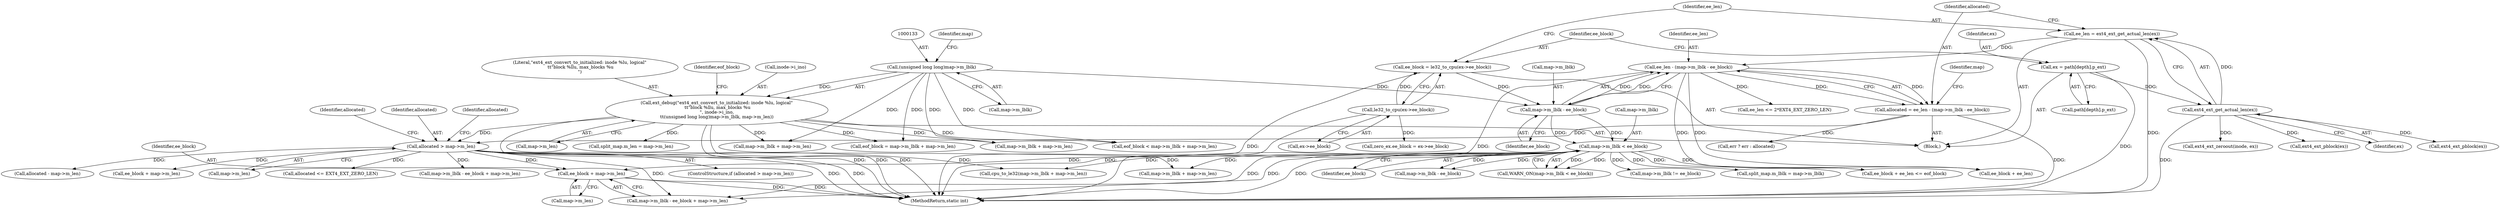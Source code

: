 digraph "0_linux_667eff35a1f56fa74ce98a0c7c29a40adc1ba4e3@pointer" {
"1000361" [label="(Call,ee_block + map->m_len)"];
"1000209" [label="(Call,map->m_lblk < ee_block)"];
"1000203" [label="(Call,map->m_lblk - ee_block)"];
"1000132" [label="(Call,(unsigned long long)map->m_lblk)"];
"1000189" [label="(Call,ee_block = le32_to_cpu(ex->ee_block))"];
"1000191" [label="(Call,le32_to_cpu(ex->ee_block))"];
"1000284" [label="(Call,allocated > map->m_len)"];
"1000199" [label="(Call,allocated = ee_len - (map->m_lblk - ee_block))"];
"1000201" [label="(Call,ee_len - (map->m_lblk - ee_block))"];
"1000195" [label="(Call,ee_len = ext4_ext_get_actual_len(ex))"];
"1000197" [label="(Call,ext4_ext_get_actual_len(ex))"];
"1000182" [label="(Call,ex = path[depth].p_ext)"];
"1000127" [label="(Call,ext_debug(\"ext4_ext_convert_to_initialized: inode %lu, logical\"\n \t\t\"block %llu, max_blocks %u\n\", inode->i_ino,\n\t\t(unsigned long long)map->m_lblk, map->m_len))"];
"1000325" [label="(Call,ext4_ext_pblock(ex))"];
"1000201" [label="(Call,ee_len - (map->m_lblk - ee_block))"];
"1000169" [label="(Call,eof_block = map->m_lblk + map->m_len)"];
"1000134" [label="(Call,map->m_lblk)"];
"1000362" [label="(Identifier,ee_block)"];
"1000160" [label="(Call,eof_block < map->m_lblk + map->m_len)"];
"1000286" [label="(Call,map->m_len)"];
"1000292" [label="(Call,allocated <= EXT4_EXT_ZERO_LEN)"];
"1000411" [label="(Call,map->m_lblk - ee_block + map->m_len)"];
"1000184" [label="(Call,path[depth].p_ext)"];
"1000137" [label="(Call,map->m_len)"];
"1000213" [label="(Identifier,ee_block)"];
"1000217" [label="(Call,ee_block + ee_len <= eof_block)"];
"1000226" [label="(Call,ee_len <= 2*EXT4_EXT_ZERO_LEN)"];
"1000303" [label="(Call,cpu_to_le32(map->m_lblk + map->m_len))"];
"1000304" [label="(Call,map->m_lblk + map->m_len)"];
"1000285" [label="(Identifier,allocated)"];
"1000283" [label="(ControlStructure,if (allocated > map->m_len))"];
"1000316" [label="(Call,allocated - map->m_len)"];
"1000204" [label="(Call,map->m_lblk)"];
"1000449" [label="(Call,err ? err : allocated)"];
"1000431" [label="(Identifier,allocated)"];
"1000132" [label="(Call,(unsigned long long)map->m_lblk)"];
"1000199" [label="(Call,allocated = ee_len - (map->m_lblk - ee_block))"];
"1000357" [label="(Call,map->m_lblk - ee_block + map->m_len)"];
"1000127" [label="(Call,ext_debug(\"ext4_ext_convert_to_initialized: inode %lu, logical\"\n \t\t\"block %llu, max_blocks %u\n\", inode->i_ino,\n\t\t(unsigned long long)map->m_lblk, map->m_len))"];
"1000196" [label="(Identifier,ee_len)"];
"1000189" [label="(Call,ee_block = le32_to_cpu(ex->ee_block))"];
"1000191" [label="(Call,le32_to_cpu(ex->ee_block))"];
"1000415" [label="(Call,ee_block + map->m_len)"];
"1000209" [label="(Call,map->m_lblk < ee_block)"];
"1000276" [label="(Call,split_map.m_len = map->m_len)"];
"1000200" [label="(Identifier,allocated)"];
"1000195" [label="(Call,ee_len = ext4_ext_get_actual_len(ex))"];
"1000198" [label="(Identifier,ex)"];
"1000361" [label="(Call,ee_block + map->m_len)"];
"1000207" [label="(Identifier,ee_block)"];
"1000327" [label="(Call,map->m_lblk - ee_block)"];
"1000110" [label="(Block,)"];
"1000237" [label="(Call,ext4_ext_zeroout(inode, ex))"];
"1000293" [label="(Identifier,allocated)"];
"1000203" [label="(Call,map->m_lblk - ee_block)"];
"1000128" [label="(Literal,\"ext4_ext_convert_to_initialized: inode %lu, logical\"\n \t\t\"block %llu, max_blocks %u\n\")"];
"1000208" [label="(Call,WARN_ON(map->m_lblk < ee_block))"];
"1000192" [label="(Call,ex->ee_block)"];
"1000372" [label="(Call,map->m_lblk != ee_block)"];
"1000141" [label="(Identifier,eof_block)"];
"1000363" [label="(Call,map->m_len)"];
"1000197" [label="(Call,ext4_ext_get_actual_len(ex))"];
"1000182" [label="(Call,ex = path[depth].p_ext)"];
"1000202" [label="(Identifier,ee_len)"];
"1000171" [label="(Call,map->m_lblk + map->m_len)"];
"1000218" [label="(Call,ee_block + ee_len)"];
"1000190" [label="(Identifier,ee_block)"];
"1000378" [label="(Call,zero_ex.ee_block = ex->ee_block)"];
"1000398" [label="(Call,ext4_ext_pblock(ex))"];
"1000162" [label="(Call,map->m_lblk + map->m_len)"];
"1000183" [label="(Identifier,ex)"];
"1000129" [label="(Call,inode->i_ino)"];
"1000210" [label="(Call,map->m_lblk)"];
"1000269" [label="(Call,split_map.m_lblk = map->m_lblk)"];
"1000138" [label="(Identifier,map)"];
"1000284" [label="(Call,allocated > map->m_len)"];
"1000211" [label="(Identifier,map)"];
"1000453" [label="(MethodReturn,static int)"];
"1000361" -> "1000357"  [label="AST: "];
"1000361" -> "1000363"  [label="CFG: "];
"1000362" -> "1000361"  [label="AST: "];
"1000363" -> "1000361"  [label="AST: "];
"1000357" -> "1000361"  [label="CFG: "];
"1000361" -> "1000453"  [label="DDG: "];
"1000361" -> "1000453"  [label="DDG: "];
"1000209" -> "1000361"  [label="DDG: "];
"1000284" -> "1000361"  [label="DDG: "];
"1000209" -> "1000208"  [label="AST: "];
"1000209" -> "1000213"  [label="CFG: "];
"1000210" -> "1000209"  [label="AST: "];
"1000213" -> "1000209"  [label="AST: "];
"1000208" -> "1000209"  [label="CFG: "];
"1000209" -> "1000453"  [label="DDG: "];
"1000209" -> "1000208"  [label="DDG: "];
"1000209" -> "1000208"  [label="DDG: "];
"1000203" -> "1000209"  [label="DDG: "];
"1000203" -> "1000209"  [label="DDG: "];
"1000209" -> "1000217"  [label="DDG: "];
"1000209" -> "1000218"  [label="DDG: "];
"1000209" -> "1000269"  [label="DDG: "];
"1000209" -> "1000303"  [label="DDG: "];
"1000209" -> "1000304"  [label="DDG: "];
"1000209" -> "1000327"  [label="DDG: "];
"1000209" -> "1000327"  [label="DDG: "];
"1000209" -> "1000357"  [label="DDG: "];
"1000209" -> "1000357"  [label="DDG: "];
"1000209" -> "1000372"  [label="DDG: "];
"1000203" -> "1000201"  [label="AST: "];
"1000203" -> "1000207"  [label="CFG: "];
"1000204" -> "1000203"  [label="AST: "];
"1000207" -> "1000203"  [label="AST: "];
"1000201" -> "1000203"  [label="CFG: "];
"1000203" -> "1000201"  [label="DDG: "];
"1000203" -> "1000201"  [label="DDG: "];
"1000132" -> "1000203"  [label="DDG: "];
"1000189" -> "1000203"  [label="DDG: "];
"1000132" -> "1000127"  [label="AST: "];
"1000132" -> "1000134"  [label="CFG: "];
"1000133" -> "1000132"  [label="AST: "];
"1000134" -> "1000132"  [label="AST: "];
"1000138" -> "1000132"  [label="CFG: "];
"1000132" -> "1000127"  [label="DDG: "];
"1000132" -> "1000160"  [label="DDG: "];
"1000132" -> "1000162"  [label="DDG: "];
"1000132" -> "1000169"  [label="DDG: "];
"1000132" -> "1000171"  [label="DDG: "];
"1000189" -> "1000110"  [label="AST: "];
"1000189" -> "1000191"  [label="CFG: "];
"1000190" -> "1000189"  [label="AST: "];
"1000191" -> "1000189"  [label="AST: "];
"1000196" -> "1000189"  [label="CFG: "];
"1000189" -> "1000453"  [label="DDG: "];
"1000191" -> "1000189"  [label="DDG: "];
"1000191" -> "1000192"  [label="CFG: "];
"1000192" -> "1000191"  [label="AST: "];
"1000191" -> "1000453"  [label="DDG: "];
"1000191" -> "1000378"  [label="DDG: "];
"1000284" -> "1000283"  [label="AST: "];
"1000284" -> "1000286"  [label="CFG: "];
"1000285" -> "1000284"  [label="AST: "];
"1000286" -> "1000284"  [label="AST: "];
"1000293" -> "1000284"  [label="CFG: "];
"1000431" -> "1000284"  [label="CFG: "];
"1000284" -> "1000453"  [label="DDG: "];
"1000284" -> "1000453"  [label="DDG: "];
"1000199" -> "1000284"  [label="DDG: "];
"1000127" -> "1000284"  [label="DDG: "];
"1000284" -> "1000292"  [label="DDG: "];
"1000284" -> "1000303"  [label="DDG: "];
"1000284" -> "1000304"  [label="DDG: "];
"1000284" -> "1000316"  [label="DDG: "];
"1000284" -> "1000357"  [label="DDG: "];
"1000284" -> "1000411"  [label="DDG: "];
"1000284" -> "1000415"  [label="DDG: "];
"1000199" -> "1000110"  [label="AST: "];
"1000199" -> "1000201"  [label="CFG: "];
"1000200" -> "1000199"  [label="AST: "];
"1000201" -> "1000199"  [label="AST: "];
"1000211" -> "1000199"  [label="CFG: "];
"1000199" -> "1000453"  [label="DDG: "];
"1000201" -> "1000199"  [label="DDG: "];
"1000201" -> "1000199"  [label="DDG: "];
"1000199" -> "1000449"  [label="DDG: "];
"1000202" -> "1000201"  [label="AST: "];
"1000201" -> "1000453"  [label="DDG: "];
"1000195" -> "1000201"  [label="DDG: "];
"1000201" -> "1000217"  [label="DDG: "];
"1000201" -> "1000218"  [label="DDG: "];
"1000201" -> "1000226"  [label="DDG: "];
"1000195" -> "1000110"  [label="AST: "];
"1000195" -> "1000197"  [label="CFG: "];
"1000196" -> "1000195"  [label="AST: "];
"1000197" -> "1000195"  [label="AST: "];
"1000200" -> "1000195"  [label="CFG: "];
"1000195" -> "1000453"  [label="DDG: "];
"1000197" -> "1000195"  [label="DDG: "];
"1000197" -> "1000198"  [label="CFG: "];
"1000198" -> "1000197"  [label="AST: "];
"1000197" -> "1000453"  [label="DDG: "];
"1000182" -> "1000197"  [label="DDG: "];
"1000197" -> "1000237"  [label="DDG: "];
"1000197" -> "1000325"  [label="DDG: "];
"1000197" -> "1000398"  [label="DDG: "];
"1000182" -> "1000110"  [label="AST: "];
"1000182" -> "1000184"  [label="CFG: "];
"1000183" -> "1000182"  [label="AST: "];
"1000184" -> "1000182"  [label="AST: "];
"1000190" -> "1000182"  [label="CFG: "];
"1000182" -> "1000453"  [label="DDG: "];
"1000127" -> "1000110"  [label="AST: "];
"1000127" -> "1000137"  [label="CFG: "];
"1000128" -> "1000127"  [label="AST: "];
"1000129" -> "1000127"  [label="AST: "];
"1000137" -> "1000127"  [label="AST: "];
"1000141" -> "1000127"  [label="CFG: "];
"1000127" -> "1000453"  [label="DDG: "];
"1000127" -> "1000453"  [label="DDG: "];
"1000127" -> "1000453"  [label="DDG: "];
"1000127" -> "1000160"  [label="DDG: "];
"1000127" -> "1000162"  [label="DDG: "];
"1000127" -> "1000169"  [label="DDG: "];
"1000127" -> "1000171"  [label="DDG: "];
"1000127" -> "1000276"  [label="DDG: "];
}

